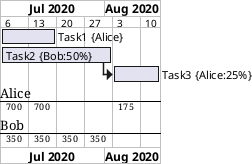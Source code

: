 {
  "sha1": "e24gnabnhir4q5gr2x4331yph4wkjmh",
  "insertion": {
    "when": "2024-06-01T09:03:03.770Z",
    "url": "https://forum.plantuml.net/11826/printscale-and-resources",
    "user": "plantuml@gmail.com"
  }
}
@startgantt
printscale weekly with calendar date
Project starts the 6th of July 2020
[Task1] on {Alice} lasts 2 weeks
[Task2] on {Bob:50%} lasts 2 weeks
then [Task3] on {Alice:25%} lasts 3 days
@endgantt

